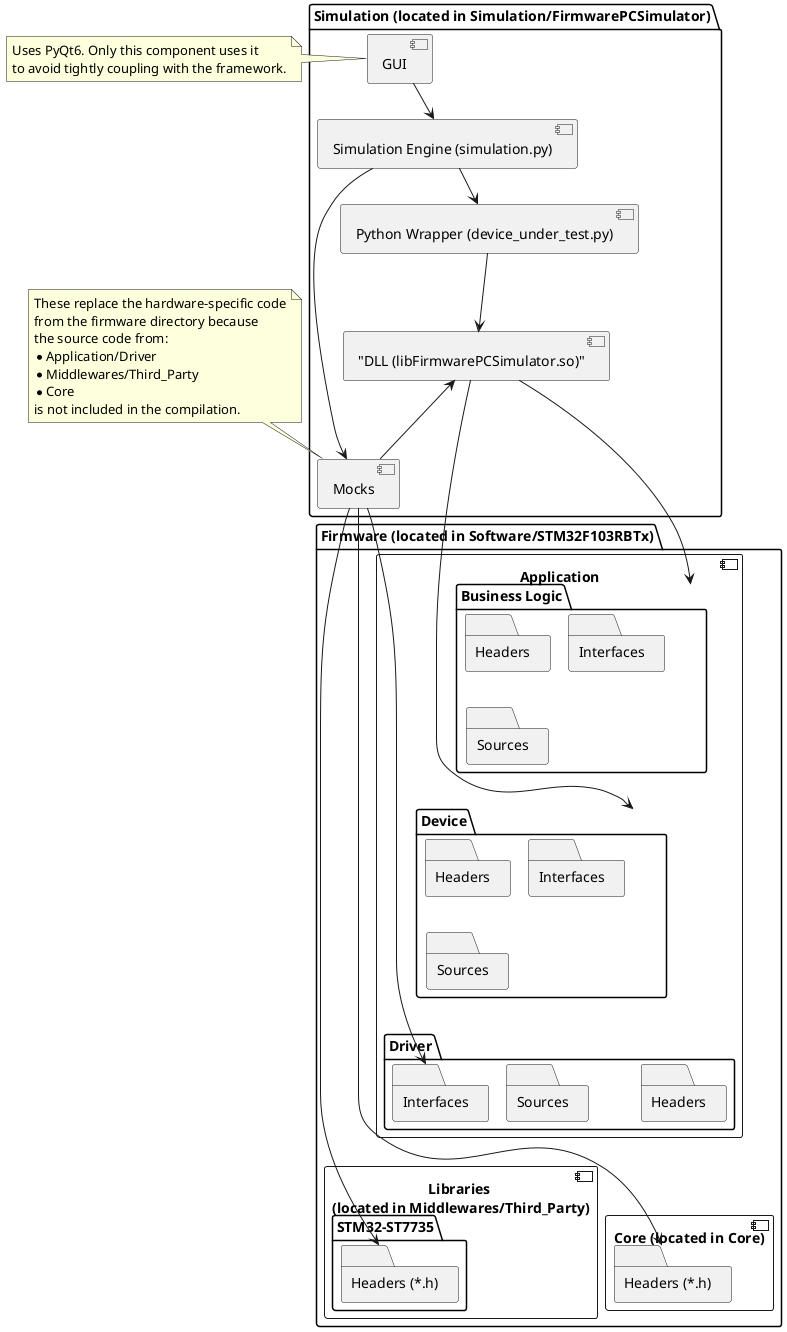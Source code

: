 @startuml
!pragma layout smetana

package "Simulation (located in Simulation/FirmwarePCSimulator)" {
  [GUI] --> [Simulation Engine (simulation.py)]
  [Simulation Engine (simulation.py)] --> [Python Wrapper (device_under_test.py)]
  [Python Wrapper (device_under_test.py)] --> ["DLL (libFirmwarePCSimulator.so)"]
  [Simulation Engine (simulation.py)] --> [Mocks]
  [Mocks] -up-> ["DLL (libFirmwarePCSimulator.so)"]
}

package "Firmware (located in Software/STM32F103RBTx)" {
  component "Application" {
    package "Business Logic" as BL {
      folder "Headers" as BusinessLogic_Headers
      folder "Interfaces" as BusinessLogic_Interfaces
      folder "Sources" as BusinessLogic_Sources
    }

    package "Device" as Dev {
      folder "Headers" as Device_Headers
      folder "Interfaces" as Device_Interfaces
      folder "Sources" as Device_Sources
    }
    ' Dummy relation to group blocks vertically
    package "Driver" as Drv {
      folder "Headers" as Driver_Headers
      folder "Interfaces" as Driver_Interfaces
      folder "Sources" as Driver_Sources
    }

    BL -[hidden]down--- Dev
    Dev -[hidden]down--- Drv
  }

  component "Libraries \n(located in Middlewares/Third_Party)" {
    package "STM32-ST7735" {
      folder "Headers (*.h)" as STM32_ST7735_Headers
    }
  }

  component "Core (located in Core)" {
    folder "Headers (*.h)" as Core_Headers
  }

  "Application" -[hidden]down-------- "Libraries \n(located in Middlewares/Third_Party)"
  "Application" -[hidden]down-------- "Core (located in Core)"
}


' Connections between DLL and Firmware components
["DLL (libFirmwarePCSimulator.so)"] -down--> BL
["DLL (libFirmwarePCSimulator.so)"] -down--> Dev
[Mocks] -down----> Driver_Interfaces
[Mocks] -down----> Core_Headers
[Mocks] -down---> STM32_ST7735_Headers

' Add a note for Mocks
note left of [GUI]
Uses PyQt6. Only this component uses it 
to avoid tightly coupling with the framework.
end note


' Add a note for Mocks
note top of [Mocks]
These replace the hardware-specific code
from the firmware directory because
the source code from:
* Application/Driver
* Middlewares/Third_Party
* Core
is not included in the compilation.
end note
@enduml